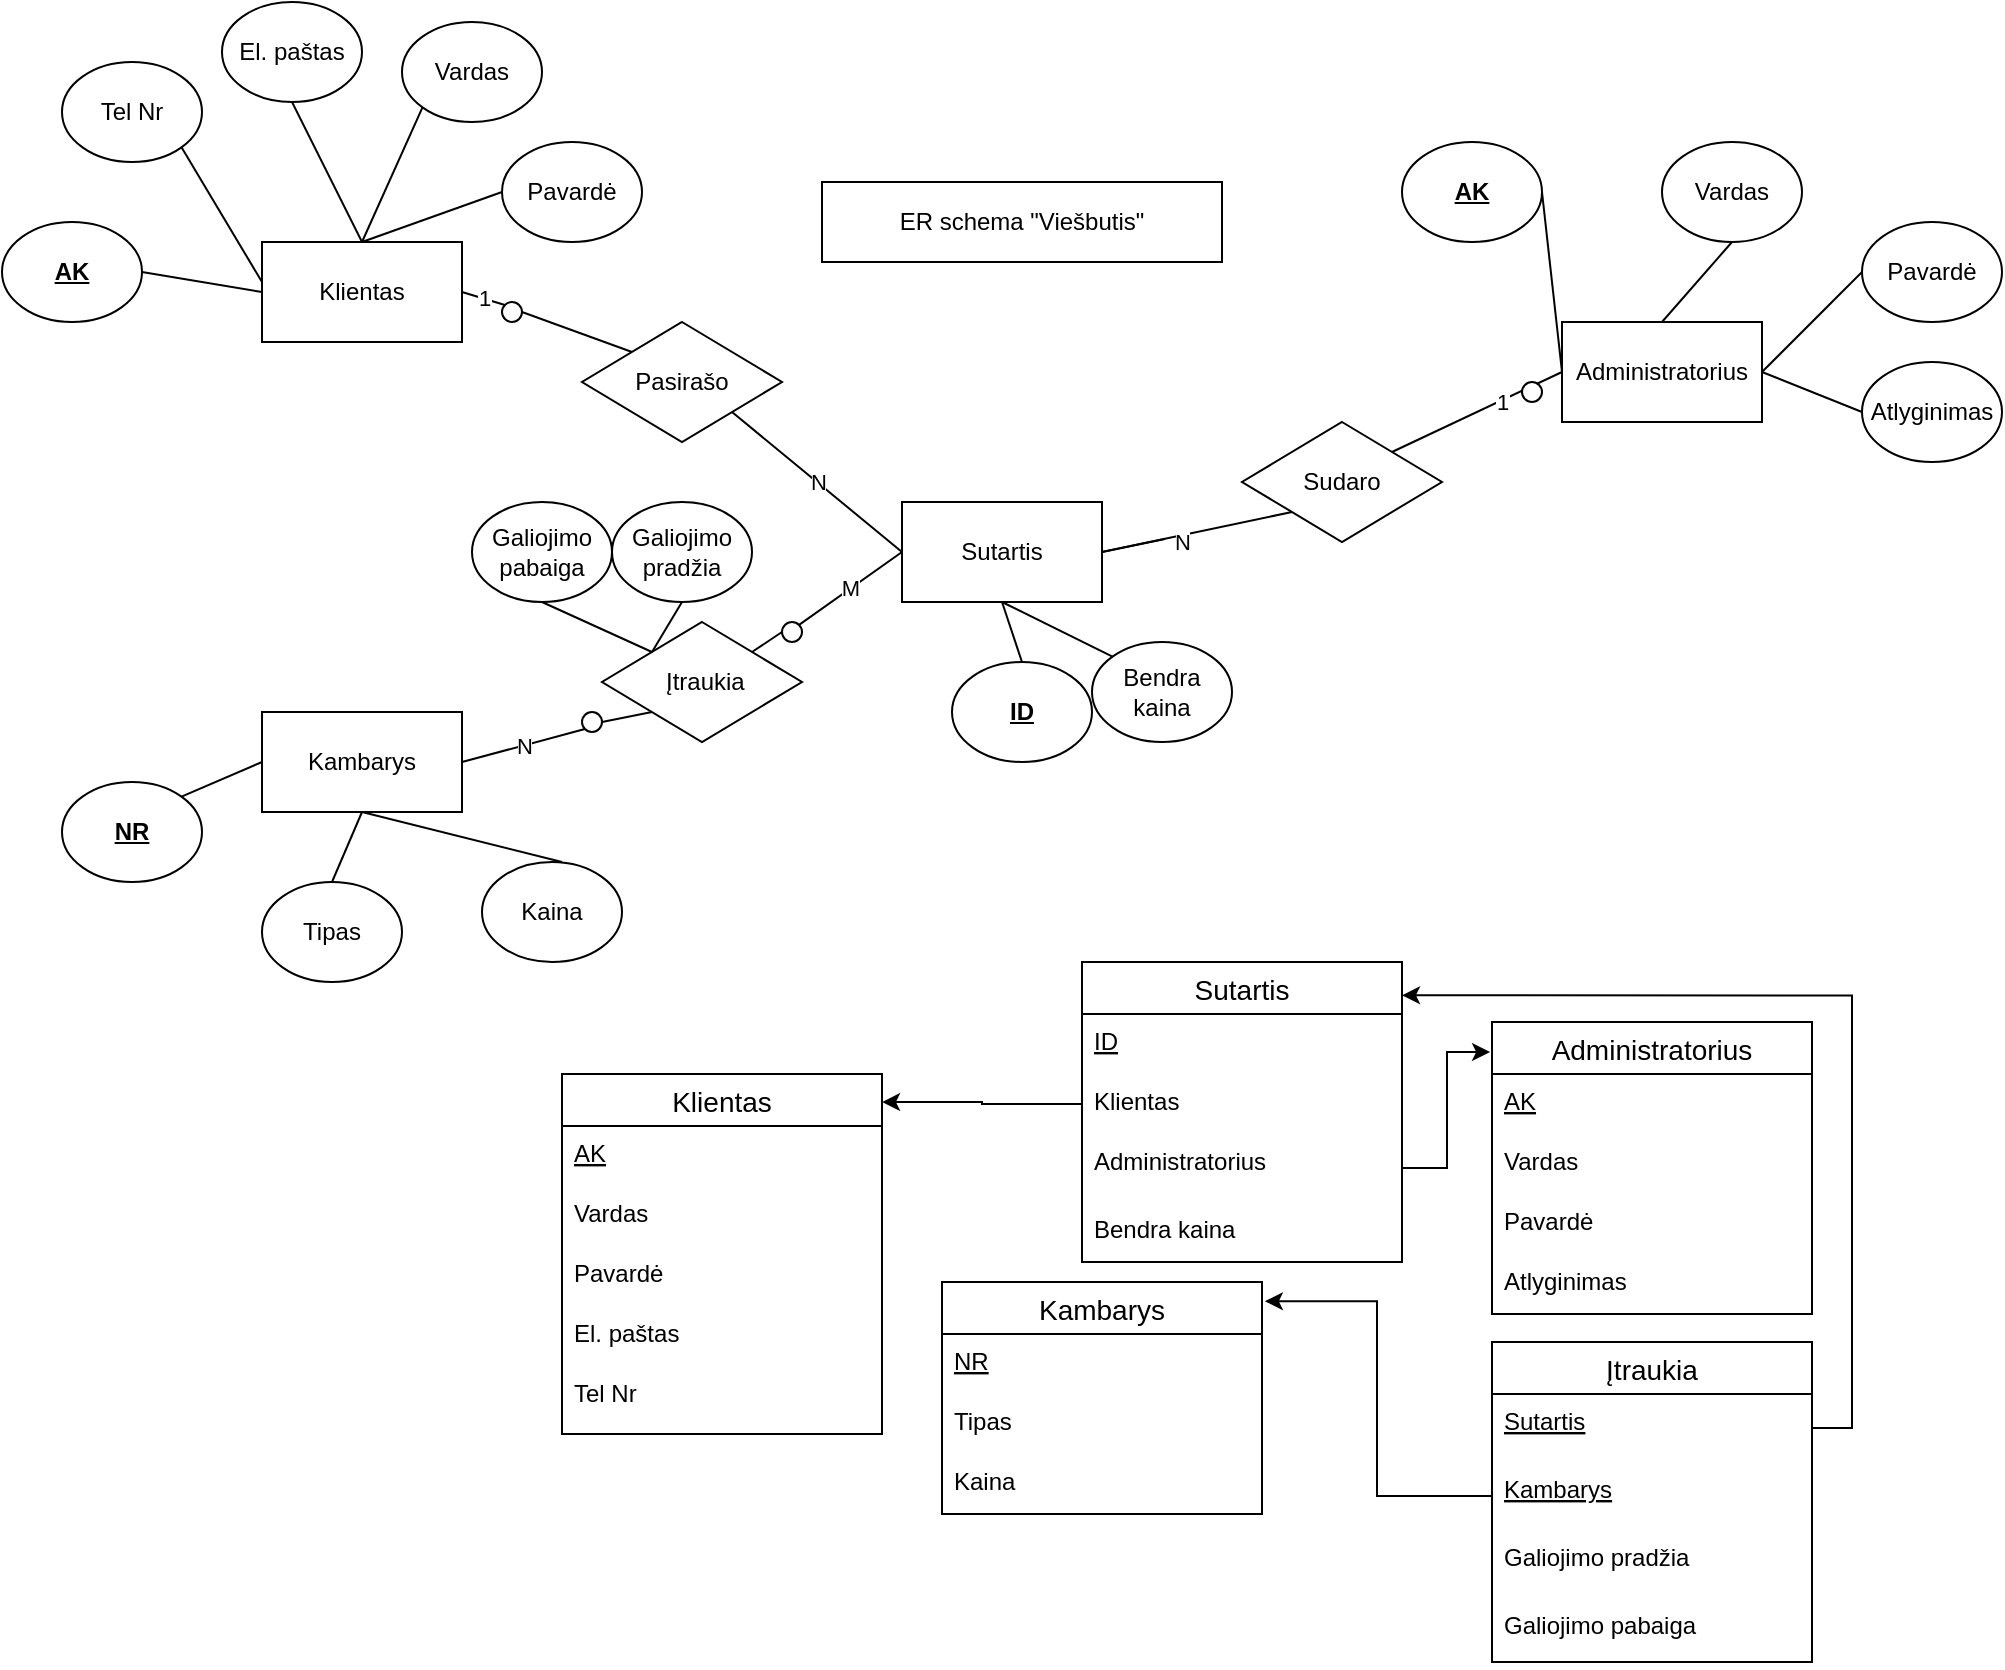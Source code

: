 <mxfile version="20.3.0" type="device"><diagram id="ZB93i0Jxzah_jdVbtj04" name="Puslapis-1"><mxGraphModel dx="1489" dy="752" grid="1" gridSize="10" guides="1" tooltips="1" connect="1" arrows="1" fold="1" page="1" pageScale="1" pageWidth="827" pageHeight="1169" math="0" shadow="0"><root><mxCell id="0"/><mxCell id="1" parent="0"/><mxCell id="vFG-43aFJGQL6tBBuW0R-1" value="ER schema &quot;Viešbutis&quot;" style="rounded=0;whiteSpace=wrap;html=1;" parent="1" vertex="1"><mxGeometry x="-100" y="120" width="200" height="40" as="geometry"/></mxCell><mxCell id="RhfGDhJfcOCOtuRxSW6P-5" value="Administratorius" style="rounded=0;whiteSpace=wrap;html=1;" parent="1" vertex="1"><mxGeometry x="270" y="190" width="100" height="50" as="geometry"/></mxCell><mxCell id="RhfGDhJfcOCOtuRxSW6P-6" value="Klientas" style="rounded=0;whiteSpace=wrap;html=1;" parent="1" vertex="1"><mxGeometry x="-380" y="150" width="100" height="50" as="geometry"/></mxCell><mxCell id="RhfGDhJfcOCOtuRxSW6P-50" value="AK" style="ellipse;whiteSpace=wrap;html=1;fontStyle=5" parent="1" vertex="1"><mxGeometry x="190" y="100" width="70" height="50" as="geometry"/></mxCell><mxCell id="RhfGDhJfcOCOtuRxSW6P-51" value="" style="endArrow=none;html=1;rounded=0;entryX=0;entryY=0.5;entryDx=0;entryDy=0;exitX=1;exitY=0.5;exitDx=0;exitDy=0;" parent="1" source="RhfGDhJfcOCOtuRxSW6P-50" target="RhfGDhJfcOCOtuRxSW6P-5" edge="1"><mxGeometry width="50" height="50" relative="1" as="geometry"><mxPoint x="720" y="520" as="sourcePoint"/><mxPoint x="770" y="470" as="targetPoint"/></mxGeometry></mxCell><mxCell id="RhfGDhJfcOCOtuRxSW6P-54" value="AK" style="ellipse;whiteSpace=wrap;html=1;fontStyle=5" parent="1" vertex="1"><mxGeometry x="-510" y="140" width="70" height="50" as="geometry"/></mxCell><mxCell id="RhfGDhJfcOCOtuRxSW6P-55" value="Tel Nr" style="ellipse;whiteSpace=wrap;html=1;" parent="1" vertex="1"><mxGeometry x="-480" y="60" width="70" height="50" as="geometry"/></mxCell><mxCell id="RhfGDhJfcOCOtuRxSW6P-56" value="Vardas" style="ellipse;whiteSpace=wrap;html=1;" parent="1" vertex="1"><mxGeometry x="-310" y="40" width="70" height="50" as="geometry"/></mxCell><mxCell id="RhfGDhJfcOCOtuRxSW6P-57" value="El. paštas" style="ellipse;whiteSpace=wrap;html=1;" parent="1" vertex="1"><mxGeometry x="-400" y="30" width="70" height="50" as="geometry"/></mxCell><mxCell id="RhfGDhJfcOCOtuRxSW6P-58" value="Pavardė" style="ellipse;whiteSpace=wrap;html=1;" parent="1" vertex="1"><mxGeometry x="-260" y="100" width="70" height="50" as="geometry"/></mxCell><mxCell id="RhfGDhJfcOCOtuRxSW6P-59" value="" style="endArrow=none;html=1;rounded=0;entryX=1;entryY=0.5;entryDx=0;entryDy=0;exitX=0;exitY=0.5;exitDx=0;exitDy=0;" parent="1" source="RhfGDhJfcOCOtuRxSW6P-6" target="RhfGDhJfcOCOtuRxSW6P-54" edge="1"><mxGeometry width="50" height="50" relative="1" as="geometry"><mxPoint x="-150" y="240" as="sourcePoint"/><mxPoint x="-100" y="190" as="targetPoint"/></mxGeometry></mxCell><mxCell id="RhfGDhJfcOCOtuRxSW6P-60" value="" style="endArrow=none;html=1;rounded=0;entryX=1;entryY=1;entryDx=0;entryDy=0;" parent="1" target="RhfGDhJfcOCOtuRxSW6P-55" edge="1"><mxGeometry width="50" height="50" relative="1" as="geometry"><mxPoint x="-380" y="170" as="sourcePoint"/><mxPoint x="-100" y="190" as="targetPoint"/></mxGeometry></mxCell><mxCell id="RhfGDhJfcOCOtuRxSW6P-61" value="" style="endArrow=none;html=1;rounded=0;entryX=0.5;entryY=1;entryDx=0;entryDy=0;exitX=0.5;exitY=0;exitDx=0;exitDy=0;" parent="1" source="RhfGDhJfcOCOtuRxSW6P-6" target="RhfGDhJfcOCOtuRxSW6P-57" edge="1"><mxGeometry width="50" height="50" relative="1" as="geometry"><mxPoint x="-150" y="240" as="sourcePoint"/><mxPoint x="-100" y="190" as="targetPoint"/></mxGeometry></mxCell><mxCell id="RhfGDhJfcOCOtuRxSW6P-62" value="" style="endArrow=none;html=1;rounded=0;entryX=0;entryY=1;entryDx=0;entryDy=0;exitX=0.5;exitY=0;exitDx=0;exitDy=0;" parent="1" source="RhfGDhJfcOCOtuRxSW6P-6" target="RhfGDhJfcOCOtuRxSW6P-56" edge="1"><mxGeometry width="50" height="50" relative="1" as="geometry"><mxPoint x="-150" y="240" as="sourcePoint"/><mxPoint x="-100" y="190" as="targetPoint"/></mxGeometry></mxCell><mxCell id="RhfGDhJfcOCOtuRxSW6P-63" value="" style="endArrow=none;html=1;rounded=0;entryX=0;entryY=0.5;entryDx=0;entryDy=0;exitX=0.5;exitY=0;exitDx=0;exitDy=0;" parent="1" source="RhfGDhJfcOCOtuRxSW6P-6" target="RhfGDhJfcOCOtuRxSW6P-58" edge="1"><mxGeometry width="50" height="50" relative="1" as="geometry"><mxPoint x="-150" y="240" as="sourcePoint"/><mxPoint x="-100" y="190" as="targetPoint"/></mxGeometry></mxCell><mxCell id="RhfGDhJfcOCOtuRxSW6P-82" value="Vardas" style="ellipse;whiteSpace=wrap;html=1;" parent="1" vertex="1"><mxGeometry x="320" y="100" width="70" height="50" as="geometry"/></mxCell><mxCell id="RhfGDhJfcOCOtuRxSW6P-83" value="Pavardė" style="ellipse;whiteSpace=wrap;html=1;" parent="1" vertex="1"><mxGeometry x="420" y="140" width="70" height="50" as="geometry"/></mxCell><mxCell id="RhfGDhJfcOCOtuRxSW6P-85" value="Atlyginimas" style="ellipse;whiteSpace=wrap;html=1;" parent="1" vertex="1"><mxGeometry x="420" y="210" width="70" height="50" as="geometry"/></mxCell><mxCell id="RhfGDhJfcOCOtuRxSW6P-86" value="Kambarys" style="rounded=0;whiteSpace=wrap;html=1;" parent="1" vertex="1"><mxGeometry x="-380" y="385" width="100" height="50" as="geometry"/></mxCell><mxCell id="RhfGDhJfcOCOtuRxSW6P-91" value="NR" style="ellipse;whiteSpace=wrap;html=1;fontStyle=5" parent="1" vertex="1"><mxGeometry x="-480" y="420" width="70" height="50" as="geometry"/></mxCell><mxCell id="RhfGDhJfcOCOtuRxSW6P-92" value="Tipas" style="ellipse;whiteSpace=wrap;html=1;" parent="1" vertex="1"><mxGeometry x="-380" y="470" width="70" height="50" as="geometry"/></mxCell><mxCell id="RhfGDhJfcOCOtuRxSW6P-93" value="" style="endArrow=none;html=1;rounded=0;entryX=0;entryY=0.5;entryDx=0;entryDy=0;exitX=1;exitY=0;exitDx=0;exitDy=0;" parent="1" source="RhfGDhJfcOCOtuRxSW6P-91" target="RhfGDhJfcOCOtuRxSW6P-86" edge="1"><mxGeometry width="50" height="50" relative="1" as="geometry"><mxPoint x="-110" y="410" as="sourcePoint"/><mxPoint x="-60" y="360" as="targetPoint"/></mxGeometry></mxCell><mxCell id="RhfGDhJfcOCOtuRxSW6P-94" value="" style="endArrow=none;html=1;rounded=0;entryX=0.5;entryY=1;entryDx=0;entryDy=0;exitX=0.5;exitY=0;exitDx=0;exitDy=0;" parent="1" source="RhfGDhJfcOCOtuRxSW6P-92" target="RhfGDhJfcOCOtuRxSW6P-86" edge="1"><mxGeometry width="50" height="50" relative="1" as="geometry"><mxPoint x="-110" y="410" as="sourcePoint"/><mxPoint x="-60" y="360" as="targetPoint"/></mxGeometry></mxCell><mxCell id="RhfGDhJfcOCOtuRxSW6P-95" value="Sutartis" style="rounded=0;whiteSpace=wrap;html=1;" parent="1" vertex="1"><mxGeometry x="-60" y="280" width="100" height="50" as="geometry"/></mxCell><mxCell id="RhfGDhJfcOCOtuRxSW6P-96" value="Pasirašo" style="rhombus;whiteSpace=wrap;html=1;" parent="1" vertex="1"><mxGeometry x="-220" y="190" width="100" height="60" as="geometry"/></mxCell><mxCell id="RhfGDhJfcOCOtuRxSW6P-97" value="&amp;nbsp;Įtraukia" style="rhombus;whiteSpace=wrap;html=1;" parent="1" vertex="1"><mxGeometry x="-210" y="340" width="100" height="60" as="geometry"/></mxCell><mxCell id="RhfGDhJfcOCOtuRxSW6P-98" value="M" style="endArrow=none;html=1;rounded=0;entryX=0;entryY=0.5;entryDx=0;entryDy=0;exitX=1;exitY=0;exitDx=0;exitDy=0;startArrow=none;" parent="1" source="EkCa-FRlZ73WwveigENW-10" target="RhfGDhJfcOCOtuRxSW6P-95" edge="1"><mxGeometry width="50" height="50" relative="1" as="geometry"><mxPoint x="-110" y="410" as="sourcePoint"/><mxPoint x="-60" y="360" as="targetPoint"/></mxGeometry></mxCell><mxCell id="RhfGDhJfcOCOtuRxSW6P-99" value="N" style="endArrow=none;html=1;rounded=0;entryX=1;entryY=0.5;entryDx=0;entryDy=0;exitX=0;exitY=1;exitDx=0;exitDy=0;startArrow=none;" parent="1" source="EkCa-FRlZ73WwveigENW-12" target="RhfGDhJfcOCOtuRxSW6P-86" edge="1"><mxGeometry width="50" height="50" relative="1" as="geometry"><mxPoint x="-110" y="410" as="sourcePoint"/><mxPoint x="-60" y="360" as="targetPoint"/></mxGeometry></mxCell><mxCell id="RhfGDhJfcOCOtuRxSW6P-100" value="1" style="endArrow=none;html=1;rounded=0;entryX=1;entryY=0.5;entryDx=0;entryDy=0;exitX=0;exitY=0;exitDx=0;exitDy=0;startArrow=none;" parent="1" source="B-_HKf1cQLXAdUD-6WGV-5" target="RhfGDhJfcOCOtuRxSW6P-6" edge="1"><mxGeometry width="50" height="50" relative="1" as="geometry"><mxPoint x="-110" y="410" as="sourcePoint"/><mxPoint x="-60" y="360" as="targetPoint"/></mxGeometry></mxCell><mxCell id="RhfGDhJfcOCOtuRxSW6P-101" value="N" style="endArrow=none;html=1;rounded=0;entryX=1;entryY=1;entryDx=0;entryDy=0;exitX=0;exitY=0.5;exitDx=0;exitDy=0;" parent="1" source="RhfGDhJfcOCOtuRxSW6P-95" target="RhfGDhJfcOCOtuRxSW6P-96" edge="1"><mxGeometry width="50" height="50" relative="1" as="geometry"><mxPoint x="-110" y="410" as="sourcePoint"/><mxPoint x="-60" y="360" as="targetPoint"/></mxGeometry></mxCell><mxCell id="RhfGDhJfcOCOtuRxSW6P-102" value="Sudaro" style="rhombus;whiteSpace=wrap;html=1;" parent="1" vertex="1"><mxGeometry x="110" y="240" width="100" height="60" as="geometry"/></mxCell><mxCell id="RhfGDhJfcOCOtuRxSW6P-103" value="1" style="endArrow=none;html=1;rounded=0;entryX=0;entryY=0.5;entryDx=0;entryDy=0;exitX=1;exitY=0;exitDx=0;exitDy=0;" parent="1" source="RhfGDhJfcOCOtuRxSW6P-102" target="RhfGDhJfcOCOtuRxSW6P-5" edge="1"><mxGeometry x="0.286" y="-1" width="50" height="50" relative="1" as="geometry"><mxPoint x="80" y="410" as="sourcePoint"/><mxPoint x="130" y="360" as="targetPoint"/><mxPoint as="offset"/></mxGeometry></mxCell><mxCell id="RhfGDhJfcOCOtuRxSW6P-104" value="N" style="endArrow=none;html=1;rounded=0;entryX=0;entryY=1;entryDx=0;entryDy=0;exitX=1;exitY=0.5;exitDx=0;exitDy=0;startArrow=none;" parent="1" source="RhfGDhJfcOCOtuRxSW6P-95" target="RhfGDhJfcOCOtuRxSW6P-102" edge="1"><mxGeometry x="-0.172" y="-3" width="50" height="50" relative="1" as="geometry"><mxPoint x="80" y="295" as="sourcePoint"/><mxPoint x="130" y="360" as="targetPoint"/><mxPoint as="offset"/></mxGeometry></mxCell><mxCell id="RhfGDhJfcOCOtuRxSW6P-105" value="" style="endArrow=none;html=1;rounded=0;entryX=0.5;entryY=1;entryDx=0;entryDy=0;exitX=0.5;exitY=0;exitDx=0;exitDy=0;" parent="1" source="RhfGDhJfcOCOtuRxSW6P-5" target="RhfGDhJfcOCOtuRxSW6P-82" edge="1"><mxGeometry width="50" height="50" relative="1" as="geometry"><mxPoint x="80" y="410" as="sourcePoint"/><mxPoint x="130" y="360" as="targetPoint"/></mxGeometry></mxCell><mxCell id="RhfGDhJfcOCOtuRxSW6P-106" value="" style="endArrow=none;html=1;rounded=0;entryX=0;entryY=0.5;entryDx=0;entryDy=0;exitX=1;exitY=0.5;exitDx=0;exitDy=0;" parent="1" source="RhfGDhJfcOCOtuRxSW6P-5" target="RhfGDhJfcOCOtuRxSW6P-83" edge="1"><mxGeometry width="50" height="50" relative="1" as="geometry"><mxPoint x="80" y="410" as="sourcePoint"/><mxPoint x="130" y="360" as="targetPoint"/></mxGeometry></mxCell><mxCell id="RhfGDhJfcOCOtuRxSW6P-107" value="" style="endArrow=none;html=1;rounded=0;entryX=0;entryY=0.5;entryDx=0;entryDy=0;exitX=1;exitY=0.5;exitDx=0;exitDy=0;" parent="1" source="RhfGDhJfcOCOtuRxSW6P-5" target="RhfGDhJfcOCOtuRxSW6P-85" edge="1"><mxGeometry width="50" height="50" relative="1" as="geometry"><mxPoint x="80" y="410" as="sourcePoint"/><mxPoint x="130" y="360" as="targetPoint"/></mxGeometry></mxCell><mxCell id="RhfGDhJfcOCOtuRxSW6P-108" value="ID" style="ellipse;whiteSpace=wrap;html=1;fontStyle=5" parent="1" vertex="1"><mxGeometry x="-35" y="360" width="70" height="50" as="geometry"/></mxCell><mxCell id="RhfGDhJfcOCOtuRxSW6P-110" value="Galiojimo pradžia" style="ellipse;whiteSpace=wrap;html=1;" parent="1" vertex="1"><mxGeometry x="-205" y="280" width="70" height="50" as="geometry"/></mxCell><mxCell id="RhfGDhJfcOCOtuRxSW6P-111" value="Galiojimo pabaiga" style="ellipse;whiteSpace=wrap;html=1;" parent="1" vertex="1"><mxGeometry x="-275" y="280" width="70" height="50" as="geometry"/></mxCell><mxCell id="RhfGDhJfcOCOtuRxSW6P-113" value="" style="endArrow=none;html=1;rounded=0;entryX=0.5;entryY=1;entryDx=0;entryDy=0;exitX=0.5;exitY=0;exitDx=0;exitDy=0;" parent="1" source="RhfGDhJfcOCOtuRxSW6P-108" target="RhfGDhJfcOCOtuRxSW6P-95" edge="1"><mxGeometry width="50" height="50" relative="1" as="geometry"><mxPoint x="-80" y="310" as="sourcePoint"/><mxPoint x="-10" y="340" as="targetPoint"/></mxGeometry></mxCell><mxCell id="lDT30wL_PB-l56CWm77V-4" value="Kaina" style="ellipse;whiteSpace=wrap;html=1;" parent="1" vertex="1"><mxGeometry x="-270" y="460" width="70" height="50" as="geometry"/></mxCell><mxCell id="lDT30wL_PB-l56CWm77V-5" value="" style="endArrow=none;html=1;rounded=0;entryX=0.5;entryY=1;entryDx=0;entryDy=0;" parent="1" target="RhfGDhJfcOCOtuRxSW6P-86" edge="1"><mxGeometry width="50" height="50" relative="1" as="geometry"><mxPoint x="-230" y="460" as="sourcePoint"/><mxPoint x="40" y="480" as="targetPoint"/></mxGeometry></mxCell><mxCell id="lDT30wL_PB-l56CWm77V-17" value="Bendra kaina" style="ellipse;whiteSpace=wrap;html=1;" parent="1" vertex="1"><mxGeometry x="35" y="350" width="70" height="50" as="geometry"/></mxCell><mxCell id="lDT30wL_PB-l56CWm77V-18" value="" style="endArrow=none;html=1;rounded=0;entryX=0.5;entryY=1;entryDx=0;entryDy=0;exitX=0;exitY=0;exitDx=0;exitDy=0;" parent="1" source="lDT30wL_PB-l56CWm77V-17" target="RhfGDhJfcOCOtuRxSW6P-95" edge="1"><mxGeometry width="50" height="50" relative="1" as="geometry"><mxPoint x="-150" y="450" as="sourcePoint"/><mxPoint x="-100" y="400" as="targetPoint"/></mxGeometry></mxCell><mxCell id="RhfGDhJfcOCOtuRxSW6P-118" value="Klientas" style="swimlane;fontStyle=0;childLayout=stackLayout;horizontal=1;startSize=26;horizontalStack=0;resizeParent=1;resizeParentMax=0;resizeLast=0;collapsible=1;marginBottom=0;align=center;fontSize=14;" parent="1" vertex="1"><mxGeometry x="-230" y="566" width="160" height="180" as="geometry"/></mxCell><mxCell id="RhfGDhJfcOCOtuRxSW6P-119" value="AK" style="text;strokeColor=none;fillColor=none;spacingLeft=4;spacingRight=4;overflow=hidden;rotatable=0;points=[[0,0.5],[1,0.5]];portConstraint=eastwest;fontSize=12;fontStyle=4" parent="RhfGDhJfcOCOtuRxSW6P-118" vertex="1"><mxGeometry y="26" width="160" height="30" as="geometry"/></mxCell><mxCell id="RhfGDhJfcOCOtuRxSW6P-120" value="Vardas" style="text;strokeColor=none;fillColor=none;spacingLeft=4;spacingRight=4;overflow=hidden;rotatable=0;points=[[0,0.5],[1,0.5]];portConstraint=eastwest;fontSize=12;" parent="RhfGDhJfcOCOtuRxSW6P-118" vertex="1"><mxGeometry y="56" width="160" height="30" as="geometry"/></mxCell><mxCell id="RhfGDhJfcOCOtuRxSW6P-148" value="Pavardė" style="text;strokeColor=none;fillColor=none;spacingLeft=4;spacingRight=4;overflow=hidden;rotatable=0;points=[[0,0.5],[1,0.5]];portConstraint=eastwest;fontSize=12;" parent="RhfGDhJfcOCOtuRxSW6P-118" vertex="1"><mxGeometry y="86" width="160" height="30" as="geometry"/></mxCell><mxCell id="RhfGDhJfcOCOtuRxSW6P-149" value="El. paštas" style="text;strokeColor=none;fillColor=none;spacingLeft=4;spacingRight=4;overflow=hidden;rotatable=0;points=[[0,0.5],[1,0.5]];portConstraint=eastwest;fontSize=12;" parent="RhfGDhJfcOCOtuRxSW6P-118" vertex="1"><mxGeometry y="116" width="160" height="30" as="geometry"/></mxCell><mxCell id="RhfGDhJfcOCOtuRxSW6P-121" value="Tel Nr" style="text;strokeColor=none;fillColor=none;spacingLeft=4;spacingRight=4;overflow=hidden;rotatable=0;points=[[0,0.5],[1,0.5]];portConstraint=eastwest;fontSize=12;" parent="RhfGDhJfcOCOtuRxSW6P-118" vertex="1"><mxGeometry y="146" width="160" height="34" as="geometry"/></mxCell><mxCell id="RhfGDhJfcOCOtuRxSW6P-162" value="Administratorius" style="swimlane;fontStyle=0;childLayout=stackLayout;horizontal=1;startSize=26;horizontalStack=0;resizeParent=1;resizeParentMax=0;resizeLast=0;collapsible=1;marginBottom=0;align=center;fontSize=14;" parent="1" vertex="1"><mxGeometry x="235" y="540" width="160" height="146" as="geometry"/></mxCell><mxCell id="RhfGDhJfcOCOtuRxSW6P-163" value="AK" style="text;strokeColor=none;fillColor=none;spacingLeft=4;spacingRight=4;overflow=hidden;rotatable=0;points=[[0,0.5],[1,0.5]];portConstraint=eastwest;fontSize=12;fontStyle=4" parent="RhfGDhJfcOCOtuRxSW6P-162" vertex="1"><mxGeometry y="26" width="160" height="30" as="geometry"/></mxCell><mxCell id="RhfGDhJfcOCOtuRxSW6P-164" value="Vardas" style="text;strokeColor=none;fillColor=none;spacingLeft=4;spacingRight=4;overflow=hidden;rotatable=0;points=[[0,0.5],[1,0.5]];portConstraint=eastwest;fontSize=12;" parent="RhfGDhJfcOCOtuRxSW6P-162" vertex="1"><mxGeometry y="56" width="160" height="30" as="geometry"/></mxCell><mxCell id="RhfGDhJfcOCOtuRxSW6P-165" value="Pavardė" style="text;strokeColor=none;fillColor=none;spacingLeft=4;spacingRight=4;overflow=hidden;rotatable=0;points=[[0,0.5],[1,0.5]];portConstraint=eastwest;fontSize=12;" parent="RhfGDhJfcOCOtuRxSW6P-162" vertex="1"><mxGeometry y="86" width="160" height="30" as="geometry"/></mxCell><mxCell id="RhfGDhJfcOCOtuRxSW6P-166" value="Atlyginimas" style="text;strokeColor=none;fillColor=none;spacingLeft=4;spacingRight=4;overflow=hidden;rotatable=0;points=[[0,0.5],[1,0.5]];portConstraint=eastwest;fontSize=12;" parent="RhfGDhJfcOCOtuRxSW6P-162" vertex="1"><mxGeometry y="116" width="160" height="30" as="geometry"/></mxCell><mxCell id="RhfGDhJfcOCOtuRxSW6P-173" value="Sutartis" style="swimlane;fontStyle=0;childLayout=stackLayout;horizontal=1;startSize=26;horizontalStack=0;resizeParent=1;resizeParentMax=0;resizeLast=0;collapsible=1;marginBottom=0;align=center;fontSize=14;" parent="1" vertex="1"><mxGeometry x="30" y="510" width="160" height="150" as="geometry"/></mxCell><mxCell id="RhfGDhJfcOCOtuRxSW6P-174" value="ID" style="text;strokeColor=none;fillColor=none;spacingLeft=4;spacingRight=4;overflow=hidden;rotatable=0;points=[[0,0.5],[1,0.5]];portConstraint=eastwest;fontSize=12;fontStyle=4" parent="RhfGDhJfcOCOtuRxSW6P-173" vertex="1"><mxGeometry y="26" width="160" height="30" as="geometry"/></mxCell><mxCell id="RhfGDhJfcOCOtuRxSW6P-175" value="Klientas" style="text;strokeColor=none;fillColor=none;spacingLeft=4;spacingRight=4;overflow=hidden;rotatable=0;points=[[0,0.5],[1,0.5]];portConstraint=eastwest;fontSize=12;" parent="RhfGDhJfcOCOtuRxSW6P-173" vertex="1"><mxGeometry y="56" width="160" height="30" as="geometry"/></mxCell><mxCell id="RhfGDhJfcOCOtuRxSW6P-178" value="Administratorius" style="text;strokeColor=none;fillColor=none;spacingLeft=4;spacingRight=4;overflow=hidden;rotatable=0;points=[[0,0.5],[1,0.5]];portConstraint=eastwest;fontSize=12;" parent="RhfGDhJfcOCOtuRxSW6P-173" vertex="1"><mxGeometry y="86" width="160" height="34" as="geometry"/></mxCell><mxCell id="lDT30wL_PB-l56CWm77V-33" value="Bendra kaina" style="text;strokeColor=none;fillColor=none;spacingLeft=4;spacingRight=4;overflow=hidden;rotatable=0;points=[[0,0.5],[1,0.5]];portConstraint=eastwest;fontSize=12;" parent="RhfGDhJfcOCOtuRxSW6P-173" vertex="1"><mxGeometry y="120" width="160" height="30" as="geometry"/></mxCell><mxCell id="RhfGDhJfcOCOtuRxSW6P-182" style="edgeStyle=orthogonalEdgeStyle;rounded=0;orthogonalLoop=1;jettySize=auto;html=1;exitX=1;exitY=0.5;exitDx=0;exitDy=0;entryX=-0.006;entryY=0.103;entryDx=0;entryDy=0;entryPerimeter=0;" parent="1" source="RhfGDhJfcOCOtuRxSW6P-178" target="RhfGDhJfcOCOtuRxSW6P-162" edge="1"><mxGeometry relative="1" as="geometry"/></mxCell><mxCell id="RhfGDhJfcOCOtuRxSW6P-184" style="edgeStyle=orthogonalEdgeStyle;rounded=0;orthogonalLoop=1;jettySize=auto;html=1;exitX=0;exitY=0.5;exitDx=0;exitDy=0;entryX=1;entryY=0.078;entryDx=0;entryDy=0;entryPerimeter=0;" parent="1" source="RhfGDhJfcOCOtuRxSW6P-175" target="RhfGDhJfcOCOtuRxSW6P-118" edge="1"><mxGeometry relative="1" as="geometry"/></mxCell><mxCell id="lDT30wL_PB-l56CWm77V-6" value="Kambarys" style="swimlane;fontStyle=0;childLayout=stackLayout;horizontal=1;startSize=26;horizontalStack=0;resizeParent=1;resizeParentMax=0;resizeLast=0;collapsible=1;marginBottom=0;align=center;fontSize=14;" parent="1" vertex="1"><mxGeometry x="-40" y="670" width="160" height="116" as="geometry"/></mxCell><mxCell id="lDT30wL_PB-l56CWm77V-7" value="NR" style="text;strokeColor=none;fillColor=none;spacingLeft=4;spacingRight=4;overflow=hidden;rotatable=0;points=[[0,0.5],[1,0.5]];portConstraint=eastwest;fontSize=12;fontStyle=4" parent="lDT30wL_PB-l56CWm77V-6" vertex="1"><mxGeometry y="26" width="160" height="30" as="geometry"/></mxCell><mxCell id="lDT30wL_PB-l56CWm77V-8" value="Tipas" style="text;strokeColor=none;fillColor=none;spacingLeft=4;spacingRight=4;overflow=hidden;rotatable=0;points=[[0,0.5],[1,0.5]];portConstraint=eastwest;fontSize=12;fontStyle=0" parent="lDT30wL_PB-l56CWm77V-6" vertex="1"><mxGeometry y="56" width="160" height="30" as="geometry"/></mxCell><mxCell id="CEmsu9zmo-SFEYeLeA_6-5" value="Kaina" style="text;strokeColor=none;fillColor=none;spacingLeft=4;spacingRight=4;overflow=hidden;rotatable=0;points=[[0,0.5],[1,0.5]];portConstraint=eastwest;fontSize=12;fontStyle=0" parent="lDT30wL_PB-l56CWm77V-6" vertex="1"><mxGeometry y="86" width="160" height="30" as="geometry"/></mxCell><mxCell id="lDT30wL_PB-l56CWm77V-19" value="Įtraukia" style="swimlane;fontStyle=0;childLayout=stackLayout;horizontal=1;startSize=26;horizontalStack=0;resizeParent=1;resizeParentMax=0;resizeLast=0;collapsible=1;marginBottom=0;align=center;fontSize=14;" parent="1" vertex="1"><mxGeometry x="235" y="700" width="160" height="160" as="geometry"/></mxCell><mxCell id="lDT30wL_PB-l56CWm77V-23" value="Sutartis" style="text;strokeColor=none;fillColor=none;spacingLeft=4;spacingRight=4;overflow=hidden;rotatable=0;points=[[0,0.5],[1,0.5]];portConstraint=eastwest;fontSize=12;fontStyle=4" parent="lDT30wL_PB-l56CWm77V-19" vertex="1"><mxGeometry y="26" width="160" height="34" as="geometry"/></mxCell><mxCell id="EkCa-FRlZ73WwveigENW-16" value="Kambarys" style="text;strokeColor=none;fillColor=none;spacingLeft=4;spacingRight=4;overflow=hidden;rotatable=0;points=[[0,0.5],[1,0.5]];portConstraint=eastwest;fontSize=12;fontStyle=4" parent="lDT30wL_PB-l56CWm77V-19" vertex="1"><mxGeometry y="60" width="160" height="34" as="geometry"/></mxCell><mxCell id="EkCa-FRlZ73WwveigENW-17" value="Galiojimo pradžia" style="text;strokeColor=none;fillColor=none;spacingLeft=4;spacingRight=4;overflow=hidden;rotatable=0;points=[[0,0.5],[1,0.5]];portConstraint=eastwest;fontSize=12;fontStyle=0" parent="lDT30wL_PB-l56CWm77V-19" vertex="1"><mxGeometry y="94" width="160" height="34" as="geometry"/></mxCell><mxCell id="lDT30wL_PB-l56CWm77V-31" value="Galiojimo pabaiga" style="text;strokeColor=none;fillColor=none;spacingLeft=4;spacingRight=4;overflow=hidden;rotatable=0;points=[[0,0.5],[1,0.5]];portConstraint=eastwest;fontSize=12;fontStyle=0" parent="lDT30wL_PB-l56CWm77V-19" vertex="1"><mxGeometry y="128" width="160" height="32" as="geometry"/></mxCell><mxCell id="lDT30wL_PB-l56CWm77V-25" style="edgeStyle=orthogonalEdgeStyle;rounded=0;orthogonalLoop=1;jettySize=auto;html=1;exitX=1;exitY=0.5;exitDx=0;exitDy=0;entryX=1;entryY=0.111;entryDx=0;entryDy=0;entryPerimeter=0;" parent="1" source="lDT30wL_PB-l56CWm77V-23" target="RhfGDhJfcOCOtuRxSW6P-173" edge="1"><mxGeometry relative="1" as="geometry"/></mxCell><mxCell id="lDT30wL_PB-l56CWm77V-27" style="edgeStyle=orthogonalEdgeStyle;rounded=0;orthogonalLoop=1;jettySize=auto;html=1;exitX=0;exitY=0.5;exitDx=0;exitDy=0;entryX=1.009;entryY=0.083;entryDx=0;entryDy=0;entryPerimeter=0;" parent="1" source="EkCa-FRlZ73WwveigENW-16" target="lDT30wL_PB-l56CWm77V-6" edge="1"><mxGeometry relative="1" as="geometry"/></mxCell><mxCell id="B-_HKf1cQLXAdUD-6WGV-3" value="" style="ellipse;whiteSpace=wrap;html=1;" parent="1" vertex="1"><mxGeometry x="250" y="220" width="10" height="10" as="geometry"/></mxCell><mxCell id="B-_HKf1cQLXAdUD-6WGV-5" value="" style="ellipse;whiteSpace=wrap;html=1;" parent="1" vertex="1"><mxGeometry x="-260" y="180" width="10" height="10" as="geometry"/></mxCell><mxCell id="B-_HKf1cQLXAdUD-6WGV-8" value="" style="endArrow=none;html=1;rounded=0;entryX=1;entryY=0.5;entryDx=0;entryDy=0;exitX=0;exitY=0;exitDx=0;exitDy=0;" parent="1" source="RhfGDhJfcOCOtuRxSW6P-96" target="B-_HKf1cQLXAdUD-6WGV-5" edge="1"><mxGeometry width="50" height="50" relative="1" as="geometry"><mxPoint x="-195" y="205" as="sourcePoint"/><mxPoint x="-280" y="175" as="targetPoint"/></mxGeometry></mxCell><mxCell id="EkCa-FRlZ73WwveigENW-2" value="" style="endArrow=none;html=1;rounded=0;entryX=0;entryY=1;entryDx=0;entryDy=0;exitX=1;exitY=0.5;exitDx=0;exitDy=0;" parent="1" source="RhfGDhJfcOCOtuRxSW6P-95" edge="1"><mxGeometry x="0.676" y="-2" width="50" height="50" relative="1" as="geometry"><mxPoint x="40" y="305" as="sourcePoint"/><mxPoint x="71.464" y="298.536" as="targetPoint"/><mxPoint as="offset"/></mxGeometry></mxCell><mxCell id="EkCa-FRlZ73WwveigENW-10" value="" style="ellipse;whiteSpace=wrap;html=1;" parent="1" vertex="1"><mxGeometry x="-120" y="340" width="10" height="10" as="geometry"/></mxCell><mxCell id="EkCa-FRlZ73WwveigENW-11" value="" style="endArrow=none;html=1;rounded=0;entryX=0;entryY=0.5;entryDx=0;entryDy=0;exitX=1;exitY=0;exitDx=0;exitDy=0;" parent="1" source="RhfGDhJfcOCOtuRxSW6P-97" target="EkCa-FRlZ73WwveigENW-10" edge="1"><mxGeometry width="50" height="50" relative="1" as="geometry"><mxPoint x="-135" y="355" as="sourcePoint"/><mxPoint x="-60" y="305" as="targetPoint"/></mxGeometry></mxCell><mxCell id="EkCa-FRlZ73WwveigENW-12" value="" style="ellipse;whiteSpace=wrap;html=1;" parent="1" vertex="1"><mxGeometry x="-220" y="385" width="10" height="10" as="geometry"/></mxCell><mxCell id="EkCa-FRlZ73WwveigENW-13" value="" style="endArrow=none;html=1;rounded=0;entryX=1;entryY=0.5;entryDx=0;entryDy=0;exitX=0;exitY=1;exitDx=0;exitDy=0;" parent="1" source="RhfGDhJfcOCOtuRxSW6P-97" target="EkCa-FRlZ73WwveigENW-12" edge="1"><mxGeometry width="50" height="50" relative="1" as="geometry"><mxPoint x="-185" y="385" as="sourcePoint"/><mxPoint x="-280" y="410" as="targetPoint"/></mxGeometry></mxCell><mxCell id="EkCa-FRlZ73WwveigENW-14" value="" style="endArrow=none;html=1;rounded=0;entryX=0.5;entryY=1;entryDx=0;entryDy=0;exitX=0;exitY=0;exitDx=0;exitDy=0;" parent="1" source="RhfGDhJfcOCOtuRxSW6P-97" target="RhfGDhJfcOCOtuRxSW6P-111" edge="1"><mxGeometry width="50" height="50" relative="1" as="geometry"><mxPoint x="-20" y="460" as="sourcePoint"/><mxPoint x="30" y="410" as="targetPoint"/></mxGeometry></mxCell><mxCell id="EkCa-FRlZ73WwveigENW-15" value="" style="endArrow=none;html=1;rounded=0;entryX=0.5;entryY=1;entryDx=0;entryDy=0;exitX=0;exitY=0;exitDx=0;exitDy=0;" parent="1" source="RhfGDhJfcOCOtuRxSW6P-97" target="RhfGDhJfcOCOtuRxSW6P-110" edge="1"><mxGeometry width="50" height="50" relative="1" as="geometry"><mxPoint x="-20" y="460" as="sourcePoint"/><mxPoint x="30" y="410" as="targetPoint"/></mxGeometry></mxCell></root></mxGraphModel></diagram></mxfile>
